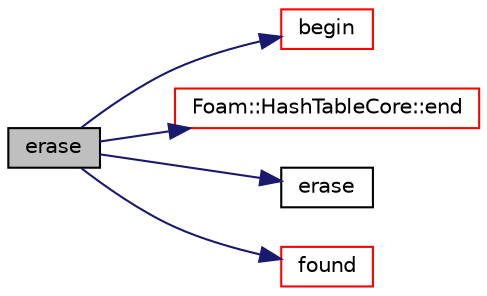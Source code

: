 digraph "erase"
{
  bgcolor="transparent";
  edge [fontname="Helvetica",fontsize="10",labelfontname="Helvetica",labelfontsize="10"];
  node [fontname="Helvetica",fontsize="10",shape=record];
  rankdir="LR";
  Node1 [label="erase",height=0.2,width=0.4,color="black", fillcolor="grey75", style="filled", fontcolor="black"];
  Node1 -> Node2 [color="midnightblue",fontsize="10",style="solid",fontname="Helvetica"];
  Node2 [label="begin",height=0.2,width=0.4,color="red",URL="$a00987.html#a4718c822b6b0cd47612f37199986753a",tooltip="Iterator set to the beginning of the HashTable. "];
  Node1 -> Node3 [color="midnightblue",fontsize="10",style="solid",fontname="Helvetica"];
  Node3 [label="Foam::HashTableCore::end",height=0.2,width=0.4,color="red",URL="$a00988.html#a540580a296c0ff351686ceb4f27b6fe6",tooltip="iteratorEnd set to beyond the end of any HashTable "];
  Node1 -> Node4 [color="midnightblue",fontsize="10",style="solid",fontname="Helvetica"];
  Node4 [label="erase",height=0.2,width=0.4,color="black",URL="$a00987.html#a12d8ea138d4886b42bc135cd082652c7",tooltip="Erase a hashedEntry specified by given iterator. "];
  Node1 -> Node5 [color="midnightblue",fontsize="10",style="solid",fontname="Helvetica"];
  Node5 [label="found",height=0.2,width=0.4,color="red",URL="$a00987.html#a3df8044b3c7afb4eb62517f64e85eab6",tooltip="Return true if hashedEntry is found in table. "];
}
